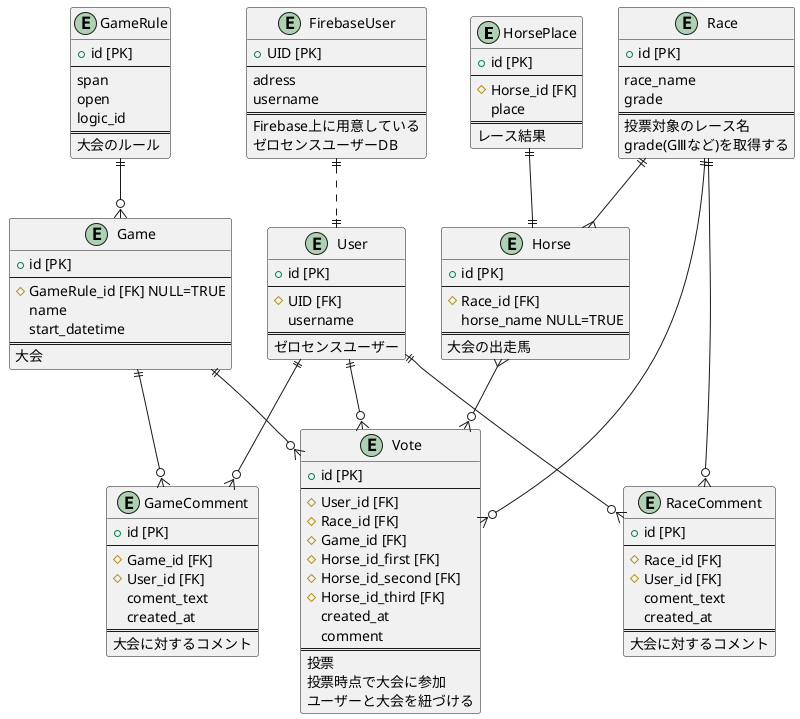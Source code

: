 @startuml ER図


entity HorsePlace {
  + id [PK]
  --
  # Horse_id [FK]
  place
  ==
  レース結果
}

entity User {
  + id [PK]
  --
  # UID [FK]
  username
  ==
  ゼロセンスユーザー
}

entity FirebaseUser {
  + UID [PK]
  --
  adress 
  username
  ==
  Firebase上に用意している
  ゼロセンスユーザーDB
}

entity Game {
  + id [PK]
  --
  # GameRule_id [FK] NULL=TRUE
  name
  start_datetime
  ==
  大会
}

entity GameRule {
  + id [PK]
  --
  span
  open
  logic_id
  ==
  大会のルール
}

entity Vote {
  + id [PK]
  --
  # User_id [FK]
  # Race_id [FK]
  # Game_id [FK]
  # Horse_id_first [FK]
  # Horse_id_second [FK]
  # Horse_id_third [FK]
  created_at
  comment
  ==
  投票
  投票時点で大会に参加
  ユーザーと大会を紐づける
}

entity Race{
  + id [PK]
  --
  race_name
  grade
  ==
  投票対象のレース名
  grade(GⅢなど)を取得する  
}

entity Horse {
  + id [PK]
  --
  # Race_id [FK] 
  horse_name NULL=TRUE
  ==
  大会の出走馬
}

entity GameComment {
  + id [PK]
  --
  # Game_id [FK]
  # User_id [FK]
  coment_text
  created_at
  ==
  大会に対するコメント
}

entity RaceComment {
  + id [PK]
  --
  # Race_id [FK]
  # User_id [FK]
  coment_text
  created_at
  ==
  大会に対するコメント
}


User ||--o{ Vote
Horse }--o{ Vote
Race ||--o{ Vote
Game ||--o{ Vote
Race ||--{ Horse
User ||--o{ GameComment
Game ||--o{ GameComment
User ||--o{ RaceComment
Race ||--o{ RaceComment
GameRule ||--o{ Game
HorsePlace ||--|| Horse
FirebaseUser ||..||User

@enduml

